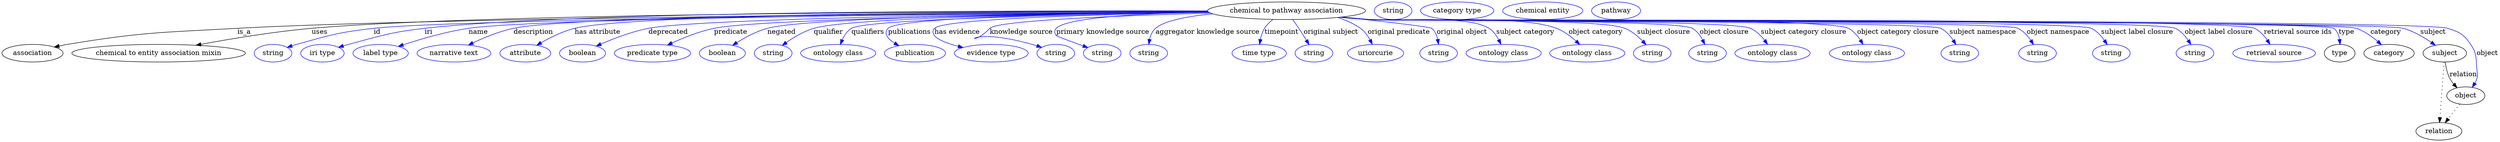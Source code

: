 digraph {
	graph [bb="0,0,5103.4,283"];
	node [label="\N"];
	"chemical to pathway association"	[height=0.5,
		label="chemical to pathway association",
		pos="2625.4,265",
		width=4.4774];
	association	[height=0.5,
		pos="62.394,178",
		width=1.7332];
	"chemical to pathway association" -> association	[label=is_a,
		lp="495.39,221.5",
		pos="e,107.14,190.57 2464.8,263.01 2035.4,260.12 866.91,250.45 481.39,229 326.72,220.4 287.25,221.19 134.39,196 128.71,195.06 122.81,\
193.93 116.94,192.71"];
	"chemical to entity association mixin"	[height=0.5,
		pos="320.39,178",
		width=4.9287];
	"chemical to pathway association" -> "chemical to entity association mixin"	[label=uses,
		lp="649.89,221.5",
		pos="e,396.88,194.31 2464.4,264.1 2056,263.87 987.31,260.22 633.39,229 556.26,222.2 469.35,207.76 406.71,196.15"];
	id	[color=blue,
		height=0.5,
		label=string,
		pos="554.39,178",
		width=1.0652];
	"chemical to pathway association" -> id	[color=blue,
		label=id,
		lp="767.39,221.5",
		pos="e,583.38,189.97 2465.3,262.71 2044.2,259.08 926.98,247.79 760.39,229 689.11,220.96 671.47,215.35 602.39,196 599.29,195.13 596.09,\
194.16 592.89,193.14",
		style=solid];
	iri	[color=blue,
		height=0.5,
		label="iri type",
		pos="655.39,178",
		width=1.2277];
	"chemical to pathway association" -> iri	[color=blue,
		label=iri,
		lp="872.39,221.5",
		pos="e,688.32,190.13 2464,264.68 2089.7,265.63 1171.1,264.17 864.39,229 793.99,220.93 776.89,214.18 708.39,196 705.02,195.11 701.55,194.12 \
698.07,193.1",
		style=solid];
	name	[color=blue,
		height=0.5,
		label="label type",
		pos="774.39,178",
		width=1.5707];
	"chemical to pathway association" -> name	[color=blue,
		label=name,
		lp="974.39,221.5",
		pos="e,810.7,191.98 2465,262.92 2075.6,259.97 1100.9,250.53 954.39,229 907.91,222.17 856.39,207.05 820.42,195.22",
		style=solid];
	description	[color=blue,
		height=0.5,
		label="narrative text",
		pos="924.39,178",
		width=2.0943];
	"chemical to pathway association" -> description	[color=blue,
		label=description,
		lp="1085.9,221.5",
		pos="e,953.74,194.74 2464.3,263.79 2089.7,262.83 1181.2,257.53 1045.4,229 1016.7,222.96 986.1,210.29 962.89,199.21",
		style=solid];
	"has attribute"	[color=blue,
		height=0.5,
		label=attribute,
		pos="1069.4,178",
		width=1.4443];
	"chemical to pathway association" -> "has attribute"	[color=blue,
		label="has attribute",
		lp="1217.4,221.5",
		pos="e,1092.7,194.24 2464.3,264.05 2111.6,263.6 1293,259.25 1170.4,229 1146,222.97 1120.6,210.38 1101.4,199.34",
		style=solid];
	deprecated	[color=blue,
		height=0.5,
		label=boolean,
		pos="1186.4,178",
		width=1.2999];
	"chemical to pathway association" -> deprecated	[color=blue,
		label=deprecated,
		lp="1361.9,221.5",
		pos="e,1214.6,192.54 2465.4,262.63 2141.8,259.44 1430.7,250.12 1321.4,229 1287.3,222.42 1250.4,208.25 1223.9,196.67",
		style=solid];
	predicate	[color=blue,
		height=0.5,
		label="predicate type",
		pos="1329.4,178",
		width=2.1665];
	"chemical to pathway association" -> predicate	[color=blue,
		label=predicate,
		lp="1489.4,221.5",
		pos="e,1360,194.67 2466,262.3 2168.9,258.68 1551.5,248.87 1455.4,229 1425.5,222.82 1393.5,210.05 1369.3,198.97",
		style=solid];
	negated	[color=blue,
		height=0.5,
		label=boolean,
		pos="1472.4,178",
		width=1.2999];
	"chemical to pathway association" -> negated	[color=blue,
		label=negated,
		lp="1592.4,221.5",
		pos="e,1493.2,194.18 2465.2,262.83 2189.8,260.2 1647.7,252.13 1563.4,229 1541.3,222.95 1518.8,210.61 1501.7,199.71",
		style=solid];
	qualifier	[color=blue,
		height=0.5,
		label=string,
		pos="1575.4,178",
		width=1.0652];
	"chemical to pathway association" -> qualifier	[color=blue,
		label=qualifier,
		lp="1688.4,221.5",
		pos="e,1593.9,193.92 2465.6,262.59 2210.8,259.68 1733.3,251.3 1658.4,229 1638.2,222.98 1617.9,210.87 1602.4,200.07",
		style=solid];
	qualifiers	[color=blue,
		height=0.5,
		label="ontology class",
		pos="1708.4,178",
		width=2.1304];
	"chemical to pathway association" -> qualifiers	[color=blue,
		label=qualifiers,
		lp="1768.9,221.5",
		pos="e,1712.8,195.99 2466.8,261.81 2219.1,257.82 1765.8,247.96 1735.4,229 1726.8,223.63 1720.7,214.51 1716.6,205.52",
		style=solid];
	publications	[color=blue,
		height=0.5,
		label=publication,
		pos="1865.4,178",
		width=1.7332];
	"chemical to pathway association" -> publications	[color=blue,
		label=publications,
		lp="1854.4,221.5",
		pos="e,1832.5,193.31 2465.1,262.74 2234.1,260.12 1832.7,252.23 1810.4,229 1800.3,218.5 1809.8,207.57 1823.5,198.61",
		style=solid];
	"has evidence"	[color=blue,
		height=0.5,
		label="evidence type",
		pos="2021.4,178",
		width=2.0943];
	"chemical to pathway association" -> "has evidence"	[color=blue,
		label="has evidence",
		lp="1951.9,221.5",
		pos="e,1963.7,189.71 2466.6,261.77 2260.4,258.08 1924.5,249.02 1905.4,229 1900.8,224.17 1901.4,219.35 1905.4,214 1911.9,205.25 1932.2,\
197.84 1954,192.13",
		style=solid];
	"knowledge source"	[color=blue,
		height=0.5,
		label=string,
		pos="2153.4,178",
		width=1.0652];
	"chemical to pathway association" -> "knowledge source"	[color=blue,
		label="knowledge source",
		lp="2082.9,221.5",
		pos="e,2124.4,189.98 2469.6,260.28 2294.9,255.33 2033.7,245.26 2018.4,229 1972.8,180.74 1958.1,237.12 2105.4,196 2108.5,195.13 2111.7,\
194.17 2114.9,193.15",
		style=solid];
	"primary knowledge source"	[color=blue,
		height=0.5,
		label=string,
		pos="2248.4,178",
		width=1.0652];
	"chemical to pathway association" -> "primary knowledge source"	[color=blue,
		label="primary knowledge source",
		lp="2249.4,221.5",
		pos="e,2218.8,189.56 2465.5,262.66 2337.4,259.88 2175.6,251.82 2154.4,229 2149.9,224.11 2150.6,219.48 2154.4,214 2155.3,212.74 2183.9,\
202.19 2209.3,193",
		style=solid];
	"aggregator knowledge source"	[color=blue,
		height=0.5,
		label=string,
		pos="2343.4,178",
		width=1.0652];
	"chemical to pathway association" -> "aggregator knowledge source"	[color=blue,
		label="aggregator knowledge source",
		lp="2463.9,221.5",
		pos="e,2343.6,196.37 2474.4,258.6 2424,253.83 2375.9,245.05 2357.4,229 2350.8,223.29 2347.2,214.77 2345.3,206.36",
		style=solid];
	timepoint	[color=blue,
		height=0.5,
		label="time type",
		pos="2569.4,178",
		width=1.5346];
	"chemical to pathway association" -> timepoint	[color=blue,
		label=timepoint,
		lp="2615.4,221.5",
		pos="e,2570.3,196.31 2597.3,246.98 2590.9,241.92 2584.7,235.86 2580.4,229 2576.2,222.28 2573.5,214.16 2571.9,206.44",
		style=solid];
	"original subject"	[color=blue,
		height=0.5,
		label=string,
		pos="2681.4,178",
		width=1.0652];
	"chemical to pathway association" -> "original subject"	[color=blue,
		label="original subject",
		lp="2716.4,221.5",
		pos="e,2671.3,195.84 2638.1,246.71 2642.1,241.11 2646.5,234.84 2650.4,229 2655.7,221.09 2661.2,212.33 2666.1,204.38",
		style=solid];
	"original predicate"	[color=blue,
		height=0.5,
		label=uriorcurie,
		pos="2807.4,178",
		width=1.5887];
	"chemical to pathway association" -> "original predicate"	[color=blue,
		label="original predicate",
		lp="2854.9,221.5",
		pos="e,2800.8,196.33 2730,251.15 2746.5,246.01 2762.6,238.88 2776.4,229 2784.7,223.06 2791.2,214.14 2796.1,205.48",
		style=solid];
	"original object"	[color=blue,
		height=0.5,
		label=string,
		pos="2936.4,178",
		width=1.0652];
	"chemical to pathway association" -> "original object"	[color=blue,
		label="original object",
		lp="2983.9,221.5",
		pos="e,2936.2,196.41 2738.3,252.14 2820.7,243.26 2918.8,232.11 2922.4,229 2929,223.33 2932.6,214.82 2934.6,206.41",
		style=solid];
	"subject category"	[color=blue,
		height=0.5,
		label="ontology class",
		pos="3069.4,178",
		width=2.1304];
	"chemical to pathway association" -> "subject category"	[color=blue,
		label="subject category",
		lp="3113.9,221.5",
		pos="e,3063.7,196.41 2739.4,252.26 2758.4,250.42 2778,248.6 2796.4,247 2850.3,242.32 2993.3,257.4 3039.4,229 3048.2,223.56 3054.8,214.47 \
3059.5,205.52",
		style=solid];
	"object category"	[color=blue,
		height=0.5,
		label="ontology class",
		pos="3240.4,178",
		width=2.1304];
	"chemical to pathway association" -> "object category"	[color=blue,
		label="object category",
		lp="3257.9,221.5",
		pos="e,3225.1,195.77 2737.5,252.01 2757.1,250.16 2777.4,248.4 2796.4,247 2880.9,240.81 3098,258.78 3177.4,229 3192.3,223.39 3206.5,212.83 \
3217.6,202.85",
		style=solid];
	"subject closure"	[color=blue,
		height=0.5,
		label=string,
		pos="3373.4,178",
		width=1.0652];
	"chemical to pathway association" -> "subject closure"	[color=blue,
		label="subject closure",
		lp="3396.9,221.5",
		pos="e,3360.6,195.32 2736.6,251.89 2756.5,250.03 2777,248.29 2796.4,247 2854.2,243.13 3263.6,250.58 3317.4,229 3331.3,223.43 3344,212.81 \
3353.7,202.78",
		style=solid];
	"object closure"	[color=blue,
		height=0.5,
		label=string,
		pos="3486.4,178",
		width=1.0652];
	"chemical to pathway association" -> "object closure"	[color=blue,
		label="object closure",
		lp="3520.4,221.5",
		pos="e,3480.7,196.11 2735.7,251.86 2755.9,249.98 2776.7,248.24 2796.4,247 2832.9,244.69 3423.6,247.25 3455.4,229 3464.6,223.71 3471.4,\
214.48 3476.3,205.38",
		style=solid];
	"subject category closure"	[color=blue,
		height=0.5,
		label="ontology class",
		pos="3619.4,178",
		width=2.1304];
	"chemical to pathway association" -> "subject category closure"	[color=blue,
		label="subject category closure",
		lp="3682.9,221.5",
		pos="e,3609.2,196.29 2735.7,251.79 2755.9,249.91 2776.7,248.2 2796.4,247 2839.5,244.36 3535.1,247.04 3574.4,229 3585.9,223.72 3595.7,\
213.96 3603.2,204.46",
		style=solid];
	"object category closure"	[color=blue,
		height=0.5,
		label="ontology class",
		pos="3812.4,178",
		width=2.1304];
	"chemical to pathway association" -> "object category closure"	[color=blue,
		label="object category closure",
		lp="3875.9,221.5",
		pos="e,3804.4,196.24 2735.2,251.76 2755.5,249.87 2776.6,248.16 2796.4,247 2850.6,243.81 3725.9,253.59 3774.4,229 3784.7,223.76 3793,214.28 \
3799.2,204.97",
		style=solid];
	"subject namespace"	[color=blue,
		height=0.5,
		label=string,
		pos="4002.4,178",
		width=1.0652];
	"chemical to pathway association" -> "subject namespace"	[color=blue,
		label="subject namespace",
		lp="4049.4,221.5",
		pos="e,3994.4,195.77 2734.8,251.75 2755.2,249.85 2776.4,248.14 2796.4,247 2828.8,245.14 3934.4,243.45 3963.4,229 3974.1,223.67 3982.8,\
213.84 3989.2,204.31",
		style=solid];
	"object namespace"	[color=blue,
		height=0.5,
		label=string,
		pos="4161.4,178",
		width=1.0652];
	"chemical to pathway association" -> "object namespace"	[color=blue,
		label="object namespace",
		lp="4203.4,221.5",
		pos="e,4153.1,195.79 2734.8,251.72 2755.2,249.83 2776.4,248.13 2796.4,247 2833.1,244.93 4088.3,245.17 4121.4,229 4132.3,223.69 4141.1,\
213.87 4147.7,204.33",
		style=solid];
	"subject label closure"	[color=blue,
		height=0.5,
		label=string,
		pos="4312.4,178",
		width=1.0652];
	"chemical to pathway association" -> "subject label closure"	[color=blue,
		label="subject label closure",
		lp="4365.4,221.5",
		pos="e,4303.8,195.81 2734.8,251.7 2755.2,249.81 2776.4,248.11 2796.4,247 2837.3,244.72 4234.5,246.75 4271.4,229 4282.4,223.71 4291.4,\
213.9 4298.2,204.36",
		style=solid];
	"object label closure"	[color=blue,
		height=0.5,
		label=string,
		pos="4483.4,178",
		width=1.0652];
	"chemical to pathway association" -> "object label closure"	[color=blue,
		label="object label closure",
		lp="4531.9,221.5",
		pos="e,4475.1,195.8 2734.3,251.72 2754.9,249.81 2776.3,248.11 2796.4,247 2842.1,244.48 4402.3,249.04 4443.4,229 4454.3,223.71 4463.1,\
213.89 4469.7,204.35",
		style=solid];
	"retrieval source ids"	[color=blue,
		height=0.5,
		label="retrieval source",
		pos="4645.4,178",
		width=2.347];
	"chemical to pathway association" -> "retrieval source ids"	[color=blue,
		label="retrieval source ids",
		lp="4693.9,221.5",
		pos="e,4636.8,196.3 2734.3,251.71 2754.9,249.8 2776.3,248.1 2796.4,247 2846.6,244.26 4560.2,250.99 4605.4,229 4616.1,223.78 4624.9,214.17 \
4631.4,204.76",
		style=solid];
	type	[height=0.5,
		pos="4779.4,178",
		width=0.86659];
	"chemical to pathway association" -> type	[color=blue,
		label=type,
		lp="4793.4,221.5",
		pos="e,4780.2,196.19 2734.3,251.69 2754.9,249.79 2776.3,248.09 2796.4,247 2823.7,245.52 4746,246.05 4767.4,229 4774.2,223.55 4777.6,214.93 \
4779.2,206.37",
		style=solid];
	category	[height=0.5,
		pos="4880.4,178",
		width=1.4263];
	"chemical to pathway association" -> category	[color=blue,
		label=category,
		lp="4873.9,221.5",
		pos="e,4864.8,195.26 2734.3,251.69 2754.9,249.78 2776.3,248.09 2796.4,247 2852.3,243.98 4760.3,246.89 4813.4,229 4829.6,223.54 4845.1,\
212.52 4857.1,202.21",
		style=solid];
	subject	[height=0.5,
		pos="4994.4,178",
		width=1.2277];
	"chemical to pathway association" -> subject	[color=blue,
		label=subject,
		lp="4970.4,221.5",
		pos="e,4975.1,194.34 2734.3,251.68 2754.9,249.78 2776.3,248.08 2796.4,247 2855,243.84 4852.8,244.66 4909.4,229 4930.1,223.26 4951,211.1 \
4966.9,200.21",
		style=solid];
	object	[height=0.5,
		pos="5037.4,91",
		width=1.0832];
	"chemical to pathway association" -> object	[color=blue,
		label=object,
		lp="5081.4,178",
		pos="e,5050.8,108.09 2734.3,251.68 2754.9,249.77 2776.3,248.08 2796.4,247 2857.5,243.72 4942.1,247.69 5000.4,229 5024.7,221.21 5033,217.1 \
5047.4,196 5061.3,175.59 5057.5,166.51 5060.4,142 5061.2,135.38 5062.3,133.39 5060.4,127 5059.4,123.55 5057.9,120.13 5056.1,116.85",
		style=solid];
	association_type	[color=blue,
		height=0.5,
		label=string,
		pos="2843.4,265",
		width=1.0652];
	association_category	[color=blue,
		height=0.5,
		label="category type",
		pos="2974.4,265",
		width=2.0762];
	subject -> object	[label=relation,
		lp="5032.4,134.5",
		pos="e,5019.5,107.23 4995.5,159.55 4996.7,149.57 4999.2,137.07 5004.4,127 5006.6,122.68 5009.5,118.52 5012.7,114.66"];
	relation	[height=0.5,
		pos="4982.4,18",
		width=1.2999];
	subject -> relation	[pos="e,4983.7,36.188 4993.1,159.79 4991,132.48 4987,78.994 4984.5,46.38",
		style=dotted];
	"chemical to pathway association_subject"	[color=blue,
		height=0.5,
		label="chemical entity",
		pos="3149.4,265",
		width=2.2748];
	object -> relation	[pos="e,4995.2,35.54 5024.9,73.889 5018,64.939 5009.2,53.617 5001.4,43.584",
		style=dotted];
	"chemical to pathway association_object"	[color=blue,
		height=0.5,
		label=pathway,
		pos="3299.4,265",
		width=1.3902];
}
